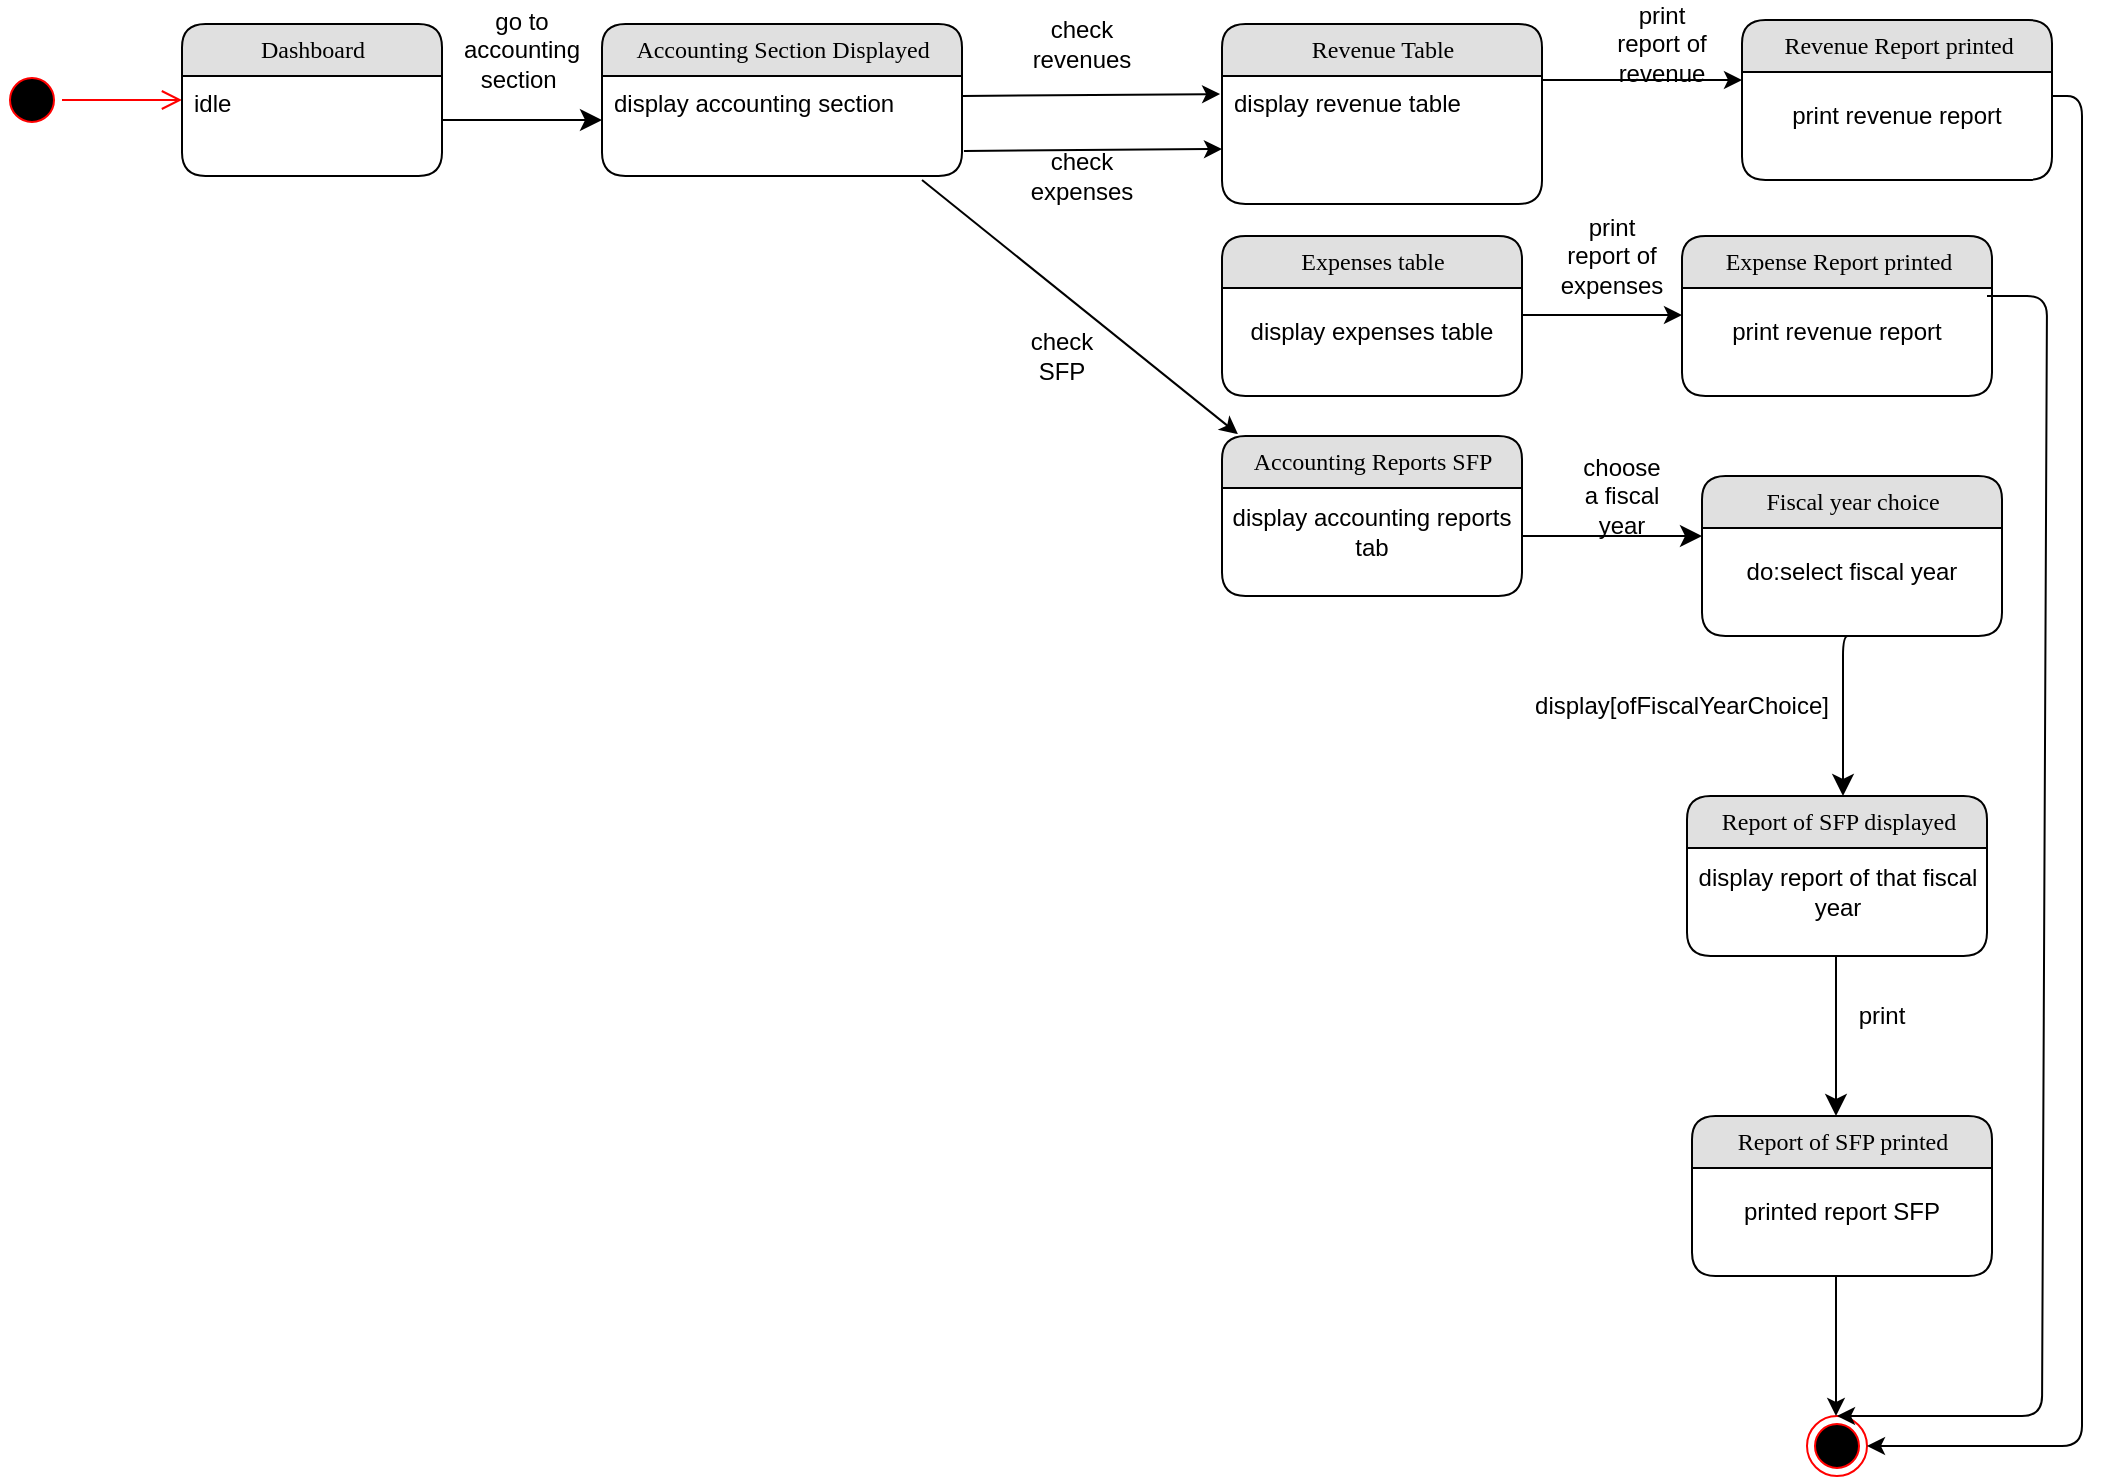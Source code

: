 <mxfile version="13.0.8" type="github">
  <diagram name="Page-1" id="b520641d-4fe3-3701-9064-5fc419738815">
    <mxGraphModel dx="946" dy="597" grid="1" gridSize="10" guides="1" tooltips="1" connect="1" arrows="1" fold="1" page="1" pageScale="1" pageWidth="1100" pageHeight="850" background="#ffffff" math="0" shadow="0">
      <root>
        <mxCell id="0" />
        <mxCell id="1" parent="0" />
        <mxCell id="21ea969265ad0168-36" style="edgeStyle=orthogonalEdgeStyle;html=1;labelBackgroundColor=none;startFill=0;startSize=8;endFill=1;endSize=8;fontFamily=Verdana;fontSize=12;entryX=0;entryY=0.5;entryDx=0;entryDy=0;" parent="1" source="21ea969265ad0168-6" target="BLEFrle1ULVc5vWn8EwS-2" edge="1">
          <mxGeometry relative="1" as="geometry">
            <mxPoint x="390" y="120" as="targetPoint" />
            <Array as="points">
              <mxPoint x="280" y="122" />
              <mxPoint x="280" y="122" />
            </Array>
          </mxGeometry>
        </mxCell>
        <mxCell id="rdV9_6l6kC6E4xn4P61S-1" value="go to accounting section&amp;nbsp;" style="text;html=1;strokeColor=none;fillColor=none;align=center;verticalAlign=middle;whiteSpace=wrap;rounded=0;" parent="1" vertex="1">
          <mxGeometry x="290" y="77" width="40" height="20" as="geometry" />
        </mxCell>
        <mxCell id="rdV9_6l6kC6E4xn4P61S-27" value="" style="ellipse;html=1;shape=startState;fillColor=#000000;strokeColor=#ff0000;" parent="1" vertex="1">
          <mxGeometry x="50" y="97" width="30" height="30" as="geometry" />
        </mxCell>
        <mxCell id="rdV9_6l6kC6E4xn4P61S-28" value="" style="edgeStyle=orthogonalEdgeStyle;html=1;verticalAlign=bottom;endArrow=open;endSize=8;strokeColor=#ff0000;" parent="1" source="rdV9_6l6kC6E4xn4P61S-27" edge="1">
          <mxGeometry relative="1" as="geometry">
            <mxPoint x="140" y="112" as="targetPoint" />
          </mxGeometry>
        </mxCell>
        <mxCell id="BLEFrle1ULVc5vWn8EwS-14" value="" style="endArrow=classic;html=1;entryX=-0.006;entryY=0.141;entryDx=0;entryDy=0;entryPerimeter=0;" parent="1" target="BLEFrle1ULVc5vWn8EwS-4" edge="1">
          <mxGeometry width="50" height="50" relative="1" as="geometry">
            <mxPoint x="530" y="110" as="sourcePoint" />
            <mxPoint x="648" y="110" as="targetPoint" />
          </mxGeometry>
        </mxCell>
        <mxCell id="BLEFrle1ULVc5vWn8EwS-16" value="check revenues" style="text;html=1;strokeColor=none;fillColor=none;align=center;verticalAlign=middle;whiteSpace=wrap;rounded=0;" parent="1" vertex="1">
          <mxGeometry x="570" y="74" width="40" height="20" as="geometry" />
        </mxCell>
        <mxCell id="BLEFrle1ULVc5vWn8EwS-9" value="" style="endArrow=classic;html=1;" parent="1" edge="1">
          <mxGeometry width="50" height="50" relative="1" as="geometry">
            <mxPoint x="820" y="102" as="sourcePoint" />
            <mxPoint x="920" y="102" as="targetPoint" />
            <Array as="points">
              <mxPoint x="860" y="102" />
            </Array>
          </mxGeometry>
        </mxCell>
        <mxCell id="21ea969265ad0168-6" value="Dashboard" style="swimlane;html=1;fontStyle=0;childLayout=stackLayout;horizontal=1;startSize=26;fillColor=#e0e0e0;horizontalStack=0;resizeParent=1;resizeLast=0;collapsible=1;marginBottom=0;swimlaneFillColor=#ffffff;align=center;rounded=1;shadow=0;comic=0;labelBackgroundColor=none;strokeWidth=1;fontFamily=Verdana;fontSize=12" parent="1" vertex="1">
          <mxGeometry x="140" y="74" width="130" height="76" as="geometry" />
        </mxCell>
        <mxCell id="21ea969265ad0168-8" value="idle" style="text;html=1;strokeColor=none;fillColor=none;spacingLeft=4;spacingRight=4;whiteSpace=wrap;overflow=hidden;rotatable=0;points=[[0,0.5],[1,0.5]];portConstraint=eastwest;" parent="21ea969265ad0168-6" vertex="1">
          <mxGeometry y="26" width="130" height="22" as="geometry" />
        </mxCell>
        <mxCell id="BLEFrle1ULVc5vWn8EwS-1" value="Accounting Section Displayed" style="swimlane;html=1;fontStyle=0;childLayout=stackLayout;horizontal=1;startSize=26;fillColor=#e0e0e0;horizontalStack=0;resizeParent=1;resizeLast=0;collapsible=1;marginBottom=0;swimlaneFillColor=#ffffff;align=center;rounded=1;shadow=0;comic=0;labelBackgroundColor=none;strokeWidth=1;fontFamily=Verdana;fontSize=12" parent="1" vertex="1">
          <mxGeometry x="350" y="74" width="180" height="76" as="geometry" />
        </mxCell>
        <mxCell id="BLEFrle1ULVc5vWn8EwS-2" value="display accounting section" style="text;html=1;strokeColor=none;fillColor=none;spacingLeft=4;spacingRight=4;whiteSpace=wrap;overflow=hidden;rotatable=0;points=[[0,0.5],[1,0.5]];portConstraint=eastwest;" parent="BLEFrle1ULVc5vWn8EwS-1" vertex="1">
          <mxGeometry y="26" width="180" height="44" as="geometry" />
        </mxCell>
        <mxCell id="BLEFrle1ULVc5vWn8EwS-3" value="Revenue Table" style="swimlane;html=1;fontStyle=0;childLayout=stackLayout;horizontal=1;startSize=26;fillColor=#e0e0e0;horizontalStack=0;resizeParent=1;resizeLast=0;collapsible=1;marginBottom=0;swimlaneFillColor=#ffffff;align=center;rounded=1;shadow=0;comic=0;labelBackgroundColor=none;strokeWidth=1;fontFamily=Verdana;fontSize=12" parent="1" vertex="1">
          <mxGeometry x="660" y="74" width="160" height="90" as="geometry" />
        </mxCell>
        <mxCell id="BLEFrle1ULVc5vWn8EwS-4" value="display revenue table" style="text;html=1;strokeColor=none;fillColor=none;spacingLeft=4;spacingRight=4;whiteSpace=wrap;overflow=hidden;rotatable=0;points=[[0,0.5],[1,0.5]];portConstraint=eastwest;" parent="BLEFrle1ULVc5vWn8EwS-3" vertex="1">
          <mxGeometry y="26" width="160" height="64" as="geometry" />
        </mxCell>
        <mxCell id="Za8N9rrHKWuCIieLVCjy-16" value="" style="ellipse;html=1;shape=endState;fillColor=#000000;strokeColor=#ff0000;" parent="1" vertex="1">
          <mxGeometry x="952.5" y="770" width="30" height="30" as="geometry" />
        </mxCell>
        <mxCell id="Za8N9rrHKWuCIieLVCjy-19" style="edgeStyle=orthogonalEdgeStyle;html=1;labelBackgroundColor=none;startFill=0;startSize=8;endFill=1;endSize=8;fontFamily=Verdana;fontSize=12;" parent="1" edge="1">
          <mxGeometry relative="1" as="geometry">
            <mxPoint x="900" y="330" as="targetPoint" />
            <Array as="points">
              <mxPoint x="810" y="330" />
            </Array>
            <mxPoint x="810" y="330" as="sourcePoint" />
          </mxGeometry>
        </mxCell>
        <mxCell id="pF-UwBFgkB0Nw0dVT4yW-3" value="print report of revenue" style="text;html=1;strokeColor=none;fillColor=none;align=center;verticalAlign=middle;whiteSpace=wrap;rounded=0;" parent="1" vertex="1">
          <mxGeometry x="850" y="74" width="60" height="20" as="geometry" />
        </mxCell>
        <mxCell id="pF-UwBFgkB0Nw0dVT4yW-4" value="" style="endArrow=classic;html=1;" parent="1" edge="1">
          <mxGeometry width="50" height="50" relative="1" as="geometry">
            <mxPoint x="810" y="219.5" as="sourcePoint" />
            <mxPoint x="890" y="219.5" as="targetPoint" />
          </mxGeometry>
        </mxCell>
        <mxCell id="pF-UwBFgkB0Nw0dVT4yW-10" style="edgeStyle=orthogonalEdgeStyle;html=1;labelBackgroundColor=none;startFill=0;startSize=8;endFill=1;endSize=8;fontFamily=Verdana;fontSize=12;" parent="1" edge="1">
          <mxGeometry relative="1" as="geometry">
            <mxPoint x="967" y="620" as="targetPoint" />
            <Array as="points">
              <mxPoint x="967" y="530" />
            </Array>
            <mxPoint x="967" y="570" as="sourcePoint" />
          </mxGeometry>
        </mxCell>
        <mxCell id="D7gzjmoJwAs0fPTZm3NS-1" value="choose a fiscal year" style="text;html=1;strokeColor=none;fillColor=none;align=center;verticalAlign=middle;whiteSpace=wrap;rounded=0;" parent="1" vertex="1">
          <mxGeometry x="840" y="300" width="40" height="20" as="geometry" />
        </mxCell>
        <mxCell id="D7gzjmoJwAs0fPTZm3NS-4" value="check expenses" style="text;html=1;strokeColor=none;fillColor=none;align=center;verticalAlign=middle;whiteSpace=wrap;rounded=0;" parent="1" vertex="1">
          <mxGeometry x="570" y="140" width="40" height="20" as="geometry" />
        </mxCell>
        <mxCell id="cTtkKD0iYFrcEBVeegQB-1" value="" style="endArrow=classic;html=1;entryX=-0.006;entryY=0.141;entryDx=0;entryDy=0;entryPerimeter=0;" parent="1" edge="1">
          <mxGeometry width="50" height="50" relative="1" as="geometry">
            <mxPoint x="530.96" y="137.48" as="sourcePoint" />
            <mxPoint x="660" y="136.504" as="targetPoint" />
          </mxGeometry>
        </mxCell>
        <mxCell id="Za8N9rrHKWuCIieLVCjy-8" value="Expenses table" style="swimlane;html=1;fontStyle=0;childLayout=stackLayout;horizontal=1;startSize=26;fillColor=#e0e0e0;horizontalStack=0;resizeParent=1;resizeLast=0;collapsible=1;marginBottom=0;swimlaneFillColor=#ffffff;align=center;rounded=1;shadow=0;comic=0;labelBackgroundColor=none;strokeWidth=1;fontFamily=Verdana;fontSize=12" parent="1" vertex="1">
          <mxGeometry x="660" y="180" width="150" height="80" as="geometry" />
        </mxCell>
        <mxCell id="Za8N9rrHKWuCIieLVCjy-9" value="display expenses table" style="text;html=1;strokeColor=none;fillColor=none;align=center;verticalAlign=middle;whiteSpace=wrap;rounded=0;" parent="Za8N9rrHKWuCIieLVCjy-8" vertex="1">
          <mxGeometry y="26" width="150" height="44" as="geometry" />
        </mxCell>
        <mxCell id="pF-UwBFgkB0Nw0dVT4yW-5" value="Accounting Reports SFP" style="swimlane;html=1;fontStyle=0;childLayout=stackLayout;horizontal=1;startSize=26;fillColor=#e0e0e0;horizontalStack=0;resizeParent=1;resizeLast=0;collapsible=1;marginBottom=0;swimlaneFillColor=#ffffff;align=center;rounded=1;shadow=0;comic=0;labelBackgroundColor=none;strokeWidth=1;fontFamily=Verdana;fontSize=12" parent="1" vertex="1">
          <mxGeometry x="660" y="280" width="150" height="80" as="geometry" />
        </mxCell>
        <mxCell id="pF-UwBFgkB0Nw0dVT4yW-6" value="display accounting reports tab" style="text;html=1;strokeColor=none;fillColor=none;align=center;verticalAlign=middle;whiteSpace=wrap;rounded=0;" parent="pF-UwBFgkB0Nw0dVT4yW-5" vertex="1">
          <mxGeometry y="26" width="150" height="44" as="geometry" />
        </mxCell>
        <mxCell id="cTtkKD0iYFrcEBVeegQB-4" value="print report of expenses" style="text;html=1;strokeColor=none;fillColor=none;align=center;verticalAlign=middle;whiteSpace=wrap;rounded=0;" parent="1" vertex="1">
          <mxGeometry x="825" y="180" width="60" height="20" as="geometry" />
        </mxCell>
        <mxCell id="cTtkKD0iYFrcEBVeegQB-5" value="Revenue Report printed" style="swimlane;html=1;fontStyle=0;childLayout=stackLayout;horizontal=1;startSize=26;fillColor=#e0e0e0;horizontalStack=0;resizeParent=1;resizeLast=0;collapsible=1;marginBottom=0;swimlaneFillColor=#ffffff;align=center;rounded=1;shadow=0;comic=0;labelBackgroundColor=none;strokeWidth=1;fontFamily=Verdana;fontSize=12" parent="1" vertex="1">
          <mxGeometry x="920" y="72" width="155" height="80" as="geometry" />
        </mxCell>
        <mxCell id="cTtkKD0iYFrcEBVeegQB-6" value="print revenue report" style="text;html=1;strokeColor=none;fillColor=none;align=center;verticalAlign=middle;whiteSpace=wrap;rounded=0;" parent="cTtkKD0iYFrcEBVeegQB-5" vertex="1">
          <mxGeometry y="26" width="155" height="44" as="geometry" />
        </mxCell>
        <mxCell id="cTtkKD0iYFrcEBVeegQB-9" value="Expense Report printed" style="swimlane;html=1;fontStyle=0;childLayout=stackLayout;horizontal=1;startSize=26;fillColor=#e0e0e0;horizontalStack=0;resizeParent=1;resizeLast=0;collapsible=1;marginBottom=0;swimlaneFillColor=#ffffff;align=center;rounded=1;shadow=0;comic=0;labelBackgroundColor=none;strokeWidth=1;fontFamily=Verdana;fontSize=12" parent="1" vertex="1">
          <mxGeometry x="890" y="180" width="155" height="80" as="geometry" />
        </mxCell>
        <mxCell id="cTtkKD0iYFrcEBVeegQB-10" value="print revenue report" style="text;html=1;strokeColor=none;fillColor=none;align=center;verticalAlign=middle;whiteSpace=wrap;rounded=0;" parent="cTtkKD0iYFrcEBVeegQB-9" vertex="1">
          <mxGeometry y="26" width="155" height="44" as="geometry" />
        </mxCell>
        <mxCell id="cTtkKD0iYFrcEBVeegQB-15" value="Fiscal year choice" style="swimlane;html=1;fontStyle=0;childLayout=stackLayout;horizontal=1;startSize=26;fillColor=#e0e0e0;horizontalStack=0;resizeParent=1;resizeLast=0;collapsible=1;marginBottom=0;swimlaneFillColor=#ffffff;align=center;rounded=1;shadow=0;comic=0;labelBackgroundColor=none;strokeWidth=1;fontFamily=Verdana;fontSize=12" parent="1" vertex="1">
          <mxGeometry x="900" y="300" width="150" height="80" as="geometry" />
        </mxCell>
        <mxCell id="cTtkKD0iYFrcEBVeegQB-16" value="do:select fiscal year" style="text;html=1;strokeColor=none;fillColor=none;align=center;verticalAlign=middle;whiteSpace=wrap;rounded=0;" parent="cTtkKD0iYFrcEBVeegQB-15" vertex="1">
          <mxGeometry y="26" width="150" height="44" as="geometry" />
        </mxCell>
        <mxCell id="cTtkKD0iYFrcEBVeegQB-17" style="edgeStyle=orthogonalEdgeStyle;html=1;labelBackgroundColor=none;startFill=0;startSize=8;endFill=1;endSize=8;fontFamily=Verdana;fontSize=12;" parent="1" edge="1">
          <mxGeometry relative="1" as="geometry">
            <mxPoint x="970.5" y="460" as="targetPoint" />
            <Array as="points">
              <mxPoint x="980" y="380" />
              <mxPoint x="980" y="380" />
            </Array>
            <mxPoint x="970" y="380" as="sourcePoint" />
          </mxGeometry>
        </mxCell>
        <mxCell id="cTtkKD0iYFrcEBVeegQB-18" value="display[ofFiscalYearChoice]" style="text;html=1;strokeColor=none;fillColor=none;align=center;verticalAlign=middle;whiteSpace=wrap;rounded=0;" parent="1" vertex="1">
          <mxGeometry x="870" y="405" width="40" height="20" as="geometry" />
        </mxCell>
        <mxCell id="cTtkKD0iYFrcEBVeegQB-21" value="Report of SFP displayed" style="swimlane;html=1;fontStyle=0;childLayout=stackLayout;horizontal=1;startSize=26;fillColor=#e0e0e0;horizontalStack=0;resizeParent=1;resizeLast=0;collapsible=1;marginBottom=0;swimlaneFillColor=#ffffff;align=center;rounded=1;shadow=0;comic=0;labelBackgroundColor=none;strokeWidth=1;fontFamily=Verdana;fontSize=12" parent="1" vertex="1">
          <mxGeometry x="892.5" y="460" width="150" height="80" as="geometry" />
        </mxCell>
        <mxCell id="cTtkKD0iYFrcEBVeegQB-22" value="display report of that fiscal year" style="text;html=1;strokeColor=none;fillColor=none;align=center;verticalAlign=middle;whiteSpace=wrap;rounded=0;" parent="cTtkKD0iYFrcEBVeegQB-21" vertex="1">
          <mxGeometry y="26" width="150" height="44" as="geometry" />
        </mxCell>
        <mxCell id="cTtkKD0iYFrcEBVeegQB-23" value="print" style="text;html=1;strokeColor=none;fillColor=none;align=center;verticalAlign=middle;whiteSpace=wrap;rounded=0;" parent="1" vertex="1">
          <mxGeometry x="970" y="560" width="40" height="20" as="geometry" />
        </mxCell>
        <mxCell id="cTtkKD0iYFrcEBVeegQB-24" value="Report of SFP printed" style="swimlane;html=1;fontStyle=0;childLayout=stackLayout;horizontal=1;startSize=26;fillColor=#e0e0e0;horizontalStack=0;resizeParent=1;resizeLast=0;collapsible=1;marginBottom=0;swimlaneFillColor=#ffffff;align=center;rounded=1;shadow=0;comic=0;labelBackgroundColor=none;strokeWidth=1;fontFamily=Verdana;fontSize=12" parent="1" vertex="1">
          <mxGeometry x="895" y="620" width="150" height="80" as="geometry" />
        </mxCell>
        <mxCell id="cTtkKD0iYFrcEBVeegQB-25" value="printed report SFP" style="text;html=1;strokeColor=none;fillColor=none;align=center;verticalAlign=middle;whiteSpace=wrap;rounded=0;" parent="cTtkKD0iYFrcEBVeegQB-24" vertex="1">
          <mxGeometry y="26" width="150" height="44" as="geometry" />
        </mxCell>
        <mxCell id="cTtkKD0iYFrcEBVeegQB-26" value="" style="endArrow=classic;html=1;entryX=0.053;entryY=-0.012;entryDx=0;entryDy=0;entryPerimeter=0;" parent="1" target="pF-UwBFgkB0Nw0dVT4yW-5" edge="1">
          <mxGeometry width="50" height="50" relative="1" as="geometry">
            <mxPoint x="510" y="152" as="sourcePoint" />
            <mxPoint x="740" y="262" as="targetPoint" />
          </mxGeometry>
        </mxCell>
        <mxCell id="cTtkKD0iYFrcEBVeegQB-28" value="check SFP" style="text;html=1;strokeColor=none;fillColor=none;align=center;verticalAlign=middle;whiteSpace=wrap;rounded=0;" parent="1" vertex="1">
          <mxGeometry x="560" y="230" width="40" height="20" as="geometry" />
        </mxCell>
        <mxCell id="cTtkKD0iYFrcEBVeegQB-29" value="" style="endArrow=classic;html=1;" parent="1" edge="1">
          <mxGeometry width="50" height="50" relative="1" as="geometry">
            <mxPoint x="967" y="700" as="sourcePoint" />
            <mxPoint x="967" y="770" as="targetPoint" />
          </mxGeometry>
        </mxCell>
        <mxCell id="cTtkKD0iYFrcEBVeegQB-30" value="" style="endArrow=classic;html=1;entryX=1;entryY=0.5;entryDx=0;entryDy=0;" parent="1" target="Za8N9rrHKWuCIieLVCjy-16" edge="1">
          <mxGeometry width="50" height="50" relative="1" as="geometry">
            <mxPoint x="1075" y="110" as="sourcePoint" />
            <mxPoint x="1105" y="790" as="targetPoint" />
            <Array as="points">
              <mxPoint x="1090" y="110" />
              <mxPoint x="1090" y="785" />
            </Array>
          </mxGeometry>
        </mxCell>
        <mxCell id="cTtkKD0iYFrcEBVeegQB-31" value="" style="endArrow=classic;html=1;entryX=0.5;entryY=0;entryDx=0;entryDy=0;" parent="1" target="Za8N9rrHKWuCIieLVCjy-16" edge="1">
          <mxGeometry width="50" height="50" relative="1" as="geometry">
            <mxPoint x="1042.5" y="210" as="sourcePoint" />
            <mxPoint x="1020" y="770" as="targetPoint" />
            <Array as="points">
              <mxPoint x="1072.5" y="210" />
              <mxPoint x="1070" y="770" />
            </Array>
          </mxGeometry>
        </mxCell>
      </root>
    </mxGraphModel>
  </diagram>
</mxfile>
